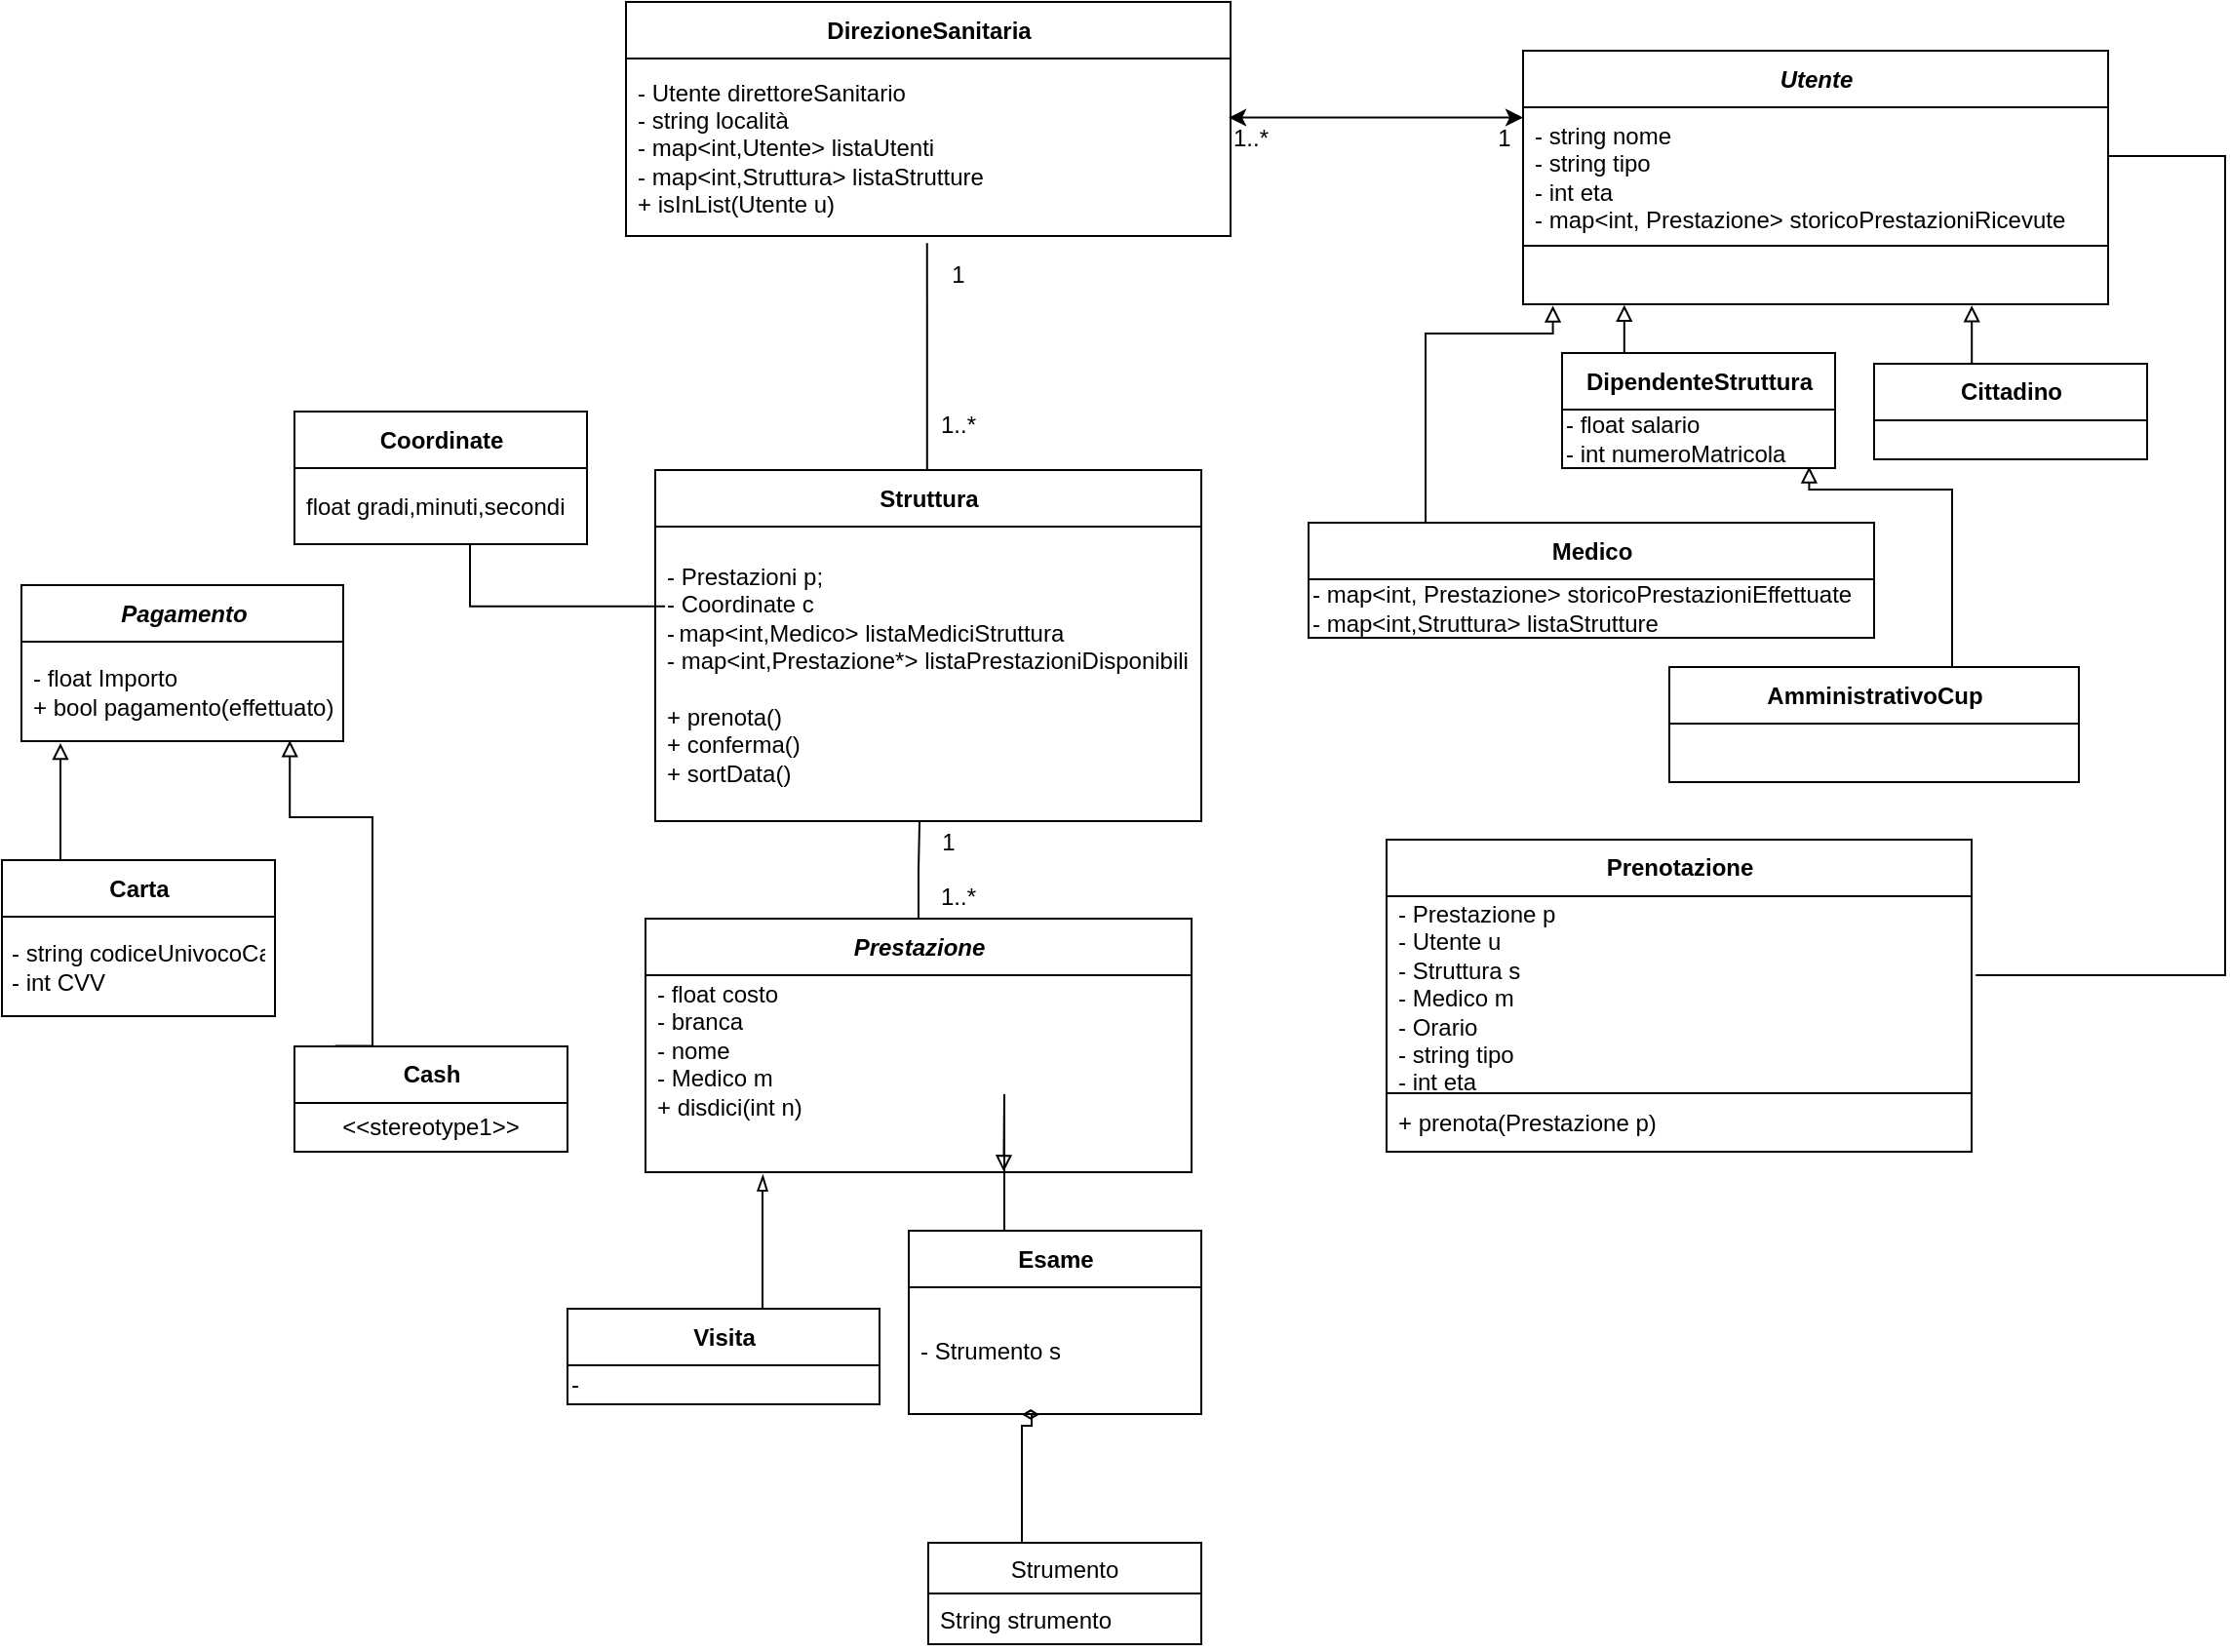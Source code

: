 <mxfile version="14.7.0" type="device"><diagram id="ZbqxfJE0CXht11YG2RGF" name="Page-1"><mxGraphModel dx="854" dy="752" grid="1" gridSize="10" guides="1" tooltips="1" connect="1" arrows="1" fold="1" page="1" pageScale="1" pageWidth="1169" pageHeight="827" math="0" shadow="0"><root><mxCell id="0"/><mxCell id="1" parent="0"/><mxCell id="COoN39Nkrj3tH6-IiN7S-1" value="&lt;i&gt;Prestazione&lt;/i&gt;" style="swimlane;fontStyle=1;align=center;verticalAlign=middle;childLayout=stackLayout;horizontal=1;startSize=29;horizontalStack=0;resizeParent=1;resizeParentMax=0;resizeLast=0;collapsible=0;marginBottom=0;html=1;" parent="1" vertex="1"><mxGeometry x="340" y="480" width="280" height="130" as="geometry"/></mxCell><mxCell id="COoN39Nkrj3tH6-IiN7S-2" value="&lt;div&gt;&lt;span&gt;- float costo&lt;/span&gt;&lt;/div&gt;&lt;span&gt;&lt;div&gt;&lt;span&gt;- branca&lt;/span&gt;&lt;/div&gt;&lt;/span&gt;&lt;span&gt;&lt;div&gt;&lt;span&gt;- nome&lt;/span&gt;&lt;/div&gt;&lt;div&gt;&lt;span&gt;- Medico m&lt;/span&gt;&lt;/div&gt;&lt;/span&gt;&lt;div&gt;&lt;span&gt;+ disdici(int n)&lt;/span&gt;&lt;/div&gt;&lt;div&gt;&lt;span&gt;&lt;br&gt;&lt;/span&gt;&lt;/div&gt;&lt;div&gt;&lt;br&gt;&lt;/div&gt;&lt;div&gt;&lt;br&gt;&lt;/div&gt;" style="text;html=1;strokeColor=none;fillColor=none;align=left;verticalAlign=middle;spacingLeft=4;spacingRight=4;overflow=hidden;rotatable=0;points=[[0,0.5],[1,0.5]];portConstraint=eastwest;" parent="COoN39Nkrj3tH6-IiN7S-1" vertex="1"><mxGeometry y="29" width="280" height="101" as="geometry"/></mxCell><mxCell id="COoN39Nkrj3tH6-IiN7S-23" style="edgeStyle=orthogonalEdgeStyle;rounded=0;orthogonalLoop=1;jettySize=auto;html=1;endArrow=blockThin;endFill=0;entryX=0.215;entryY=1.013;entryDx=0;entryDy=0;entryPerimeter=0;" parent="1" source="COoN39Nkrj3tH6-IiN7S-4" target="COoN39Nkrj3tH6-IiN7S-2" edge="1"><mxGeometry relative="1" as="geometry"><mxPoint x="430" y="590" as="targetPoint"/><Array as="points"><mxPoint x="400" y="620"/><mxPoint x="400" y="620"/></Array></mxGeometry></mxCell><mxCell id="COoN39Nkrj3tH6-IiN7S-4" value="Visita" style="swimlane;fontStyle=1;align=center;verticalAlign=middle;childLayout=stackLayout;horizontal=1;startSize=29;horizontalStack=0;resizeParent=1;resizeParentMax=0;resizeLast=0;collapsible=0;marginBottom=0;html=1;" parent="1" vertex="1"><mxGeometry x="300" y="680" width="160" height="49" as="geometry"/></mxCell><mxCell id="NO5PQ8ruioSLU4tX8f1T-17" value="-" style="text;html=1;align=left;verticalAlign=middle;resizable=0;points=[];autosize=1;strokeColor=none;" parent="COoN39Nkrj3tH6-IiN7S-4" vertex="1"><mxGeometry y="29" width="160" height="20" as="geometry"/></mxCell><mxCell id="COoN39Nkrj3tH6-IiN7S-24" style="edgeStyle=orthogonalEdgeStyle;rounded=0;orthogonalLoop=1;jettySize=auto;html=1;endArrow=block;endFill=0;entryX=0.656;entryY=0.997;entryDx=0;entryDy=0;entryPerimeter=0;" parent="1" source="COoN39Nkrj3tH6-IiN7S-7" target="COoN39Nkrj3tH6-IiN7S-2" edge="1"><mxGeometry relative="1" as="geometry"><mxPoint x="540" y="570" as="targetPoint"/><Array as="points"><mxPoint x="524" y="570"/><mxPoint x="524" y="570"/></Array></mxGeometry></mxCell><mxCell id="COoN39Nkrj3tH6-IiN7S-7" value="Esame" style="swimlane;fontStyle=1;align=center;verticalAlign=middle;childLayout=stackLayout;horizontal=1;startSize=29;horizontalStack=0;resizeParent=1;resizeParentMax=0;resizeLast=0;collapsible=0;marginBottom=0;html=1;" parent="1" vertex="1"><mxGeometry x="475" y="640" width="150" height="94" as="geometry"/></mxCell><mxCell id="COoN39Nkrj3tH6-IiN7S-9" value="- Strumento s" style="text;html=1;strokeColor=none;fillColor=none;align=left;verticalAlign=middle;spacingLeft=4;spacingRight=4;overflow=hidden;rotatable=0;points=[[0,0.5],[1,0.5]];portConstraint=eastwest;" parent="COoN39Nkrj3tH6-IiN7S-7" vertex="1"><mxGeometry y="29" width="150" height="65" as="geometry"/></mxCell><mxCell id="COoN39Nkrj3tH6-IiN7S-13" value="DirezioneSanitaria" style="swimlane;fontStyle=1;align=center;verticalAlign=middle;childLayout=stackLayout;horizontal=1;startSize=29;horizontalStack=0;resizeParent=1;resizeParentMax=0;resizeLast=0;collapsible=0;marginBottom=0;html=1;" parent="1" vertex="1"><mxGeometry x="330" y="10" width="310" height="120" as="geometry"/></mxCell><mxCell id="COoN39Nkrj3tH6-IiN7S-15" value="- Utente direttoreSanitario&lt;br&gt;- string località&lt;br&gt;- map&amp;lt;int,Utente&amp;gt; listaUtenti&lt;br&gt;- map&amp;lt;int,Struttura&amp;gt; listaStrutture&lt;br&gt;+ isInList(Utente u)" style="text;html=1;strokeColor=none;fillColor=none;align=left;verticalAlign=middle;spacingLeft=4;spacingRight=4;overflow=hidden;rotatable=0;points=[[0,0.5],[1,0.5]];portConstraint=eastwest;" parent="COoN39Nkrj3tH6-IiN7S-13" vertex="1"><mxGeometry y="29" width="310" height="91" as="geometry"/></mxCell><mxCell id="COoN39Nkrj3tH6-IiN7S-16" value="Struttura" style="swimlane;fontStyle=1;align=center;verticalAlign=middle;childLayout=stackLayout;horizontal=1;startSize=29;horizontalStack=0;resizeParent=1;resizeParentMax=0;resizeLast=0;collapsible=0;marginBottom=0;html=1;" parent="1" vertex="1"><mxGeometry x="345" y="250" width="280" height="180" as="geometry"/></mxCell><mxCell id="COoN39Nkrj3tH6-IiN7S-18" value="- Prestazioni p;&lt;br&gt;- Coordinate c&lt;br&gt;-&lt;span style=&quot;font-size: 8px&quot;&gt;&amp;nbsp;&lt;/span&gt;&lt;font style=&quot;font-size: 12px&quot;&gt;map&amp;lt;int,Medico&amp;gt; listaMediciStruttura&lt;/font&gt;&lt;br&gt;- map&amp;lt;int,Prestazione*&amp;gt; listaPrestazioniDisponibili&lt;br&gt;&lt;br&gt;+ prenota()&lt;br&gt;+ conferma()&lt;br&gt;+ sortData()" style="text;html=1;strokeColor=none;fillColor=none;align=left;verticalAlign=middle;spacingLeft=4;spacingRight=4;overflow=hidden;rotatable=0;points=[[0,0.5],[1,0.5]];portConstraint=eastwest;" parent="COoN39Nkrj3tH6-IiN7S-16" vertex="1"><mxGeometry y="29" width="280" height="151" as="geometry"/></mxCell><mxCell id="COoN39Nkrj3tH6-IiN7S-19" value="&lt;i&gt;Utente&lt;/i&gt;" style="swimlane;fontStyle=1;align=center;verticalAlign=middle;childLayout=stackLayout;horizontal=1;startSize=29;horizontalStack=0;resizeParent=1;resizeParentMax=0;resizeLast=0;collapsible=0;marginBottom=0;html=1;" parent="1" vertex="1"><mxGeometry x="790" y="35" width="300" height="130" as="geometry"/></mxCell><mxCell id="COoN39Nkrj3tH6-IiN7S-20" value="- string nome&lt;br&gt;- string tipo&lt;br&gt;- int eta&lt;br&gt;-&amp;nbsp;&lt;span style=&quot;text-align: center&quot;&gt;&lt;font style=&quot;font-size: 12px&quot;&gt;map&amp;lt;int, Prestazione&amp;gt; storicoPrestazioniRicevute&lt;br&gt;&lt;/font&gt;&lt;/span&gt;" style="text;html=1;strokeColor=none;fillColor=none;align=left;verticalAlign=middle;spacingLeft=4;spacingRight=4;overflow=hidden;rotatable=0;points=[[0,0.5],[1,0.5]];portConstraint=eastwest;" parent="COoN39Nkrj3tH6-IiN7S-19" vertex="1"><mxGeometry y="29" width="300" height="71" as="geometry"/></mxCell><mxCell id="COoN39Nkrj3tH6-IiN7S-21" value="" style="text;html=1;fillColor=none;align=left;verticalAlign=middle;spacingLeft=4;spacingRight=4;overflow=hidden;rotatable=0;points=[[0,0.5],[1,0.5]];portConstraint=eastwest;strokeColor=#000000;" parent="COoN39Nkrj3tH6-IiN7S-19" vertex="1"><mxGeometry y="100" width="300" height="30" as="geometry"/></mxCell><mxCell id="COoN39Nkrj3tH6-IiN7S-41" value="" style="group" parent="1" vertex="1" connectable="0"><mxGeometry x="485" y="140" width="30" height="100" as="geometry"/></mxCell><mxCell id="COoN39Nkrj3tH6-IiN7S-27" style="edgeStyle=orthogonalEdgeStyle;rounded=0;orthogonalLoop=1;jettySize=auto;html=1;entryX=0.498;entryY=1.04;entryDx=0;entryDy=0;entryPerimeter=0;endArrow=none;endFill=0;" parent="COoN39Nkrj3tH6-IiN7S-41" source="COoN39Nkrj3tH6-IiN7S-16" target="COoN39Nkrj3tH6-IiN7S-15" edge="1"><mxGeometry relative="1" as="geometry"><Array as="points"><mxPoint y="26.744"/></Array></mxGeometry></mxCell><mxCell id="COoN39Nkrj3tH6-IiN7S-28" value="1" style="text;html=1;align=center;verticalAlign=middle;resizable=0;points=[];autosize=1;strokeColor=none;" parent="COoN39Nkrj3tH6-IiN7S-41" vertex="1"><mxGeometry x="5" width="20" height="20" as="geometry"/></mxCell><mxCell id="COoN39Nkrj3tH6-IiN7S-29" value="1..*" style="text;html=1;align=center;verticalAlign=middle;resizable=0;points=[];autosize=1;strokeColor=none;" parent="COoN39Nkrj3tH6-IiN7S-41" vertex="1"><mxGeometry y="76.744" width="30" height="20" as="geometry"/></mxCell><mxCell id="COoN39Nkrj3tH6-IiN7S-42" value="" style="group" parent="1" vertex="1" connectable="0"><mxGeometry x="485" y="400" width="35" height="70" as="geometry"/></mxCell><mxCell id="COoN39Nkrj3tH6-IiN7S-25" style="edgeStyle=orthogonalEdgeStyle;rounded=0;orthogonalLoop=1;jettySize=auto;html=1;entryX=0.484;entryY=1.001;entryDx=0;entryDy=0;entryPerimeter=0;endArrow=none;endFill=0;" parent="COoN39Nkrj3tH6-IiN7S-42" source="COoN39Nkrj3tH6-IiN7S-1" target="COoN39Nkrj3tH6-IiN7S-18" edge="1"><mxGeometry relative="1" as="geometry"><Array as="points"/></mxGeometry></mxCell><mxCell id="COoN39Nkrj3tH6-IiN7S-30" value="1" style="text;html=1;align=center;verticalAlign=middle;resizable=0;points=[];autosize=1;strokeColor=none;" parent="COoN39Nkrj3tH6-IiN7S-42" vertex="1"><mxGeometry x="0.003" y="31.234" width="20" height="20" as="geometry"/></mxCell><mxCell id="COoN39Nkrj3tH6-IiN7S-31" value="1..*" style="text;html=1;align=center;verticalAlign=middle;resizable=0;points=[];autosize=1;strokeColor=none;" parent="COoN39Nkrj3tH6-IiN7S-42" vertex="1"><mxGeometry y="59.231" width="30" height="20" as="geometry"/></mxCell><mxCell id="COoN39Nkrj3tH6-IiN7S-46" style="edgeStyle=orthogonalEdgeStyle;rounded=0;orthogonalLoop=1;jettySize=auto;html=1;endArrow=none;endFill=0;entryX=0.018;entryY=0.271;entryDx=0;entryDy=0;entryPerimeter=0;" parent="1" source="COoN39Nkrj3tH6-IiN7S-43" target="COoN39Nkrj3tH6-IiN7S-18" edge="1"><mxGeometry relative="1" as="geometry"><Array as="points"><mxPoint x="250" y="320"/></Array></mxGeometry></mxCell><mxCell id="COoN39Nkrj3tH6-IiN7S-43" value="Coordinate" style="swimlane;fontStyle=1;align=center;verticalAlign=middle;childLayout=stackLayout;horizontal=1;startSize=29;horizontalStack=0;resizeParent=1;resizeParentMax=0;resizeLast=0;collapsible=0;marginBottom=0;html=1;" parent="1" vertex="1"><mxGeometry x="160" y="220" width="150" height="68" as="geometry"/></mxCell><mxCell id="COoN39Nkrj3tH6-IiN7S-45" value="float gradi,minuti,secondi" style="text;html=1;strokeColor=none;fillColor=none;align=left;verticalAlign=middle;spacingLeft=4;spacingRight=4;overflow=hidden;rotatable=0;points=[[0,0.5],[1,0.5]];portConstraint=eastwest;" parent="COoN39Nkrj3tH6-IiN7S-43" vertex="1"><mxGeometry y="29" width="150" height="39" as="geometry"/></mxCell><mxCell id="9C0jllf9pB3jT8Fe2itT-3" style="edgeStyle=orthogonalEdgeStyle;rounded=0;orthogonalLoop=1;jettySize=auto;html=1;entryX=0.173;entryY=1.013;entryDx=0;entryDy=0;entryPerimeter=0;endArrow=block;endFill=0;" parent="1" source="COoN39Nkrj3tH6-IiN7S-47" target="COoN39Nkrj3tH6-IiN7S-21" edge="1"><mxGeometry relative="1" as="geometry"><Array as="points"><mxPoint x="842" y="200"/><mxPoint x="842" y="200"/></Array></mxGeometry></mxCell><mxCell id="COoN39Nkrj3tH6-IiN7S-47" value="DipendenteStruttura" style="swimlane;fontStyle=1;align=center;verticalAlign=middle;childLayout=stackLayout;horizontal=1;startSize=29;horizontalStack=0;resizeParent=1;resizeParentMax=0;resizeLast=0;collapsible=0;marginBottom=0;html=1;" parent="1" vertex="1"><mxGeometry x="810" y="190" width="140" height="59" as="geometry"/></mxCell><mxCell id="COoN39Nkrj3tH6-IiN7S-55" value="- float salario&lt;br&gt;- int numeroMatricola" style="text;html=1;align=left;verticalAlign=middle;resizable=0;points=[];autosize=1;strokeColor=none;" parent="COoN39Nkrj3tH6-IiN7S-47" vertex="1"><mxGeometry y="29" width="140" height="30" as="geometry"/></mxCell><mxCell id="COoN39Nkrj3tH6-IiN7S-54" style="edgeStyle=orthogonalEdgeStyle;rounded=0;orthogonalLoop=1;jettySize=auto;html=1;endArrow=block;endFill=0;entryX=0.767;entryY=1.022;entryDx=0;entryDy=0;entryPerimeter=0;" parent="1" source="COoN39Nkrj3tH6-IiN7S-50" target="COoN39Nkrj3tH6-IiN7S-21" edge="1"><mxGeometry relative="1" as="geometry"><mxPoint x="1000" y="160" as="targetPoint"/><Array as="points"><mxPoint x="1020" y="175"/></Array></mxGeometry></mxCell><mxCell id="COoN39Nkrj3tH6-IiN7S-50" value="Cittadino" style="swimlane;fontStyle=1;align=center;verticalAlign=middle;childLayout=stackLayout;horizontal=1;startSize=29;horizontalStack=0;resizeParent=1;resizeParentMax=0;resizeLast=0;collapsible=0;marginBottom=0;html=1;" parent="1" vertex="1"><mxGeometry x="970" y="195.5" width="140" height="49" as="geometry"/></mxCell><mxCell id="COoN39Nkrj3tH6-IiN7S-58" value="&lt;font style=&quot;font-size: 8px&quot;&gt;&lt;br&gt;&lt;/font&gt;" style="text;html=1;align=center;verticalAlign=middle;resizable=0;points=[];autosize=1;strokeColor=none;" parent="COoN39Nkrj3tH6-IiN7S-50" vertex="1"><mxGeometry y="29" width="140" height="20" as="geometry"/></mxCell><mxCell id="9C0jllf9pB3jT8Fe2itT-4" style="edgeStyle=orthogonalEdgeStyle;rounded=0;orthogonalLoop=1;jettySize=auto;html=1;entryX=0.051;entryY=1.024;entryDx=0;entryDy=0;entryPerimeter=0;endArrow=block;endFill=0;" parent="1" source="COoN39Nkrj3tH6-IiN7S-56" target="COoN39Nkrj3tH6-IiN7S-21" edge="1"><mxGeometry relative="1" as="geometry"><Array as="points"><mxPoint x="740" y="180"/><mxPoint x="805" y="180"/></Array></mxGeometry></mxCell><mxCell id="COoN39Nkrj3tH6-IiN7S-56" value="Medico" style="swimlane;fontStyle=1;align=center;verticalAlign=middle;childLayout=stackLayout;horizontal=1;startSize=29;horizontalStack=0;resizeParent=1;resizeParentMax=0;resizeLast=0;collapsible=0;marginBottom=0;html=1;" parent="1" vertex="1"><mxGeometry x="680" y="277" width="290" height="59" as="geometry"/></mxCell><mxCell id="COoN39Nkrj3tH6-IiN7S-59" value="&lt;span&gt;- map&amp;lt;int, Prestazione&amp;gt; storicoPrestazioniEffettuate&lt;br&gt;- map&amp;lt;int,Struttura&amp;gt; listaStrutture&lt;br&gt;&lt;/span&gt;" style="text;html=1;align=left;verticalAlign=middle;resizable=0;points=[];autosize=1;strokeColor=none;" parent="COoN39Nkrj3tH6-IiN7S-56" vertex="1"><mxGeometry y="29" width="290" height="30" as="geometry"/></mxCell><mxCell id="NO5PQ8ruioSLU4tX8f1T-6" style="edgeStyle=orthogonalEdgeStyle;rounded=0;orthogonalLoop=1;jettySize=auto;html=1;startArrow=none;startFill=0;endArrow=block;endFill=0;entryX=0.905;entryY=0.975;entryDx=0;entryDy=0;entryPerimeter=0;" parent="1" source="COoN39Nkrj3tH6-IiN7S-60" target="COoN39Nkrj3tH6-IiN7S-55" edge="1"><mxGeometry relative="1" as="geometry"><mxPoint x="1055" y="262" as="targetPoint"/><Array as="points"><mxPoint x="1010" y="260"/><mxPoint x="937" y="260"/></Array></mxGeometry></mxCell><mxCell id="COoN39Nkrj3tH6-IiN7S-60" value="AmministrativoCup" style="swimlane;fontStyle=1;align=center;verticalAlign=middle;childLayout=stackLayout;horizontal=1;startSize=29;horizontalStack=0;resizeParent=1;resizeParentMax=0;resizeLast=0;collapsible=0;marginBottom=0;html=1;" parent="1" vertex="1"><mxGeometry x="865" y="351" width="210" height="59" as="geometry"/></mxCell><mxCell id="COoN39Nkrj3tH6-IiN7S-63" value="&lt;i&gt;Pagamento&lt;/i&gt;" style="swimlane;fontStyle=1;align=center;verticalAlign=middle;childLayout=stackLayout;horizontal=1;startSize=29;horizontalStack=0;resizeParent=1;resizeParentMax=0;resizeLast=0;collapsible=0;marginBottom=0;html=1;strokeColor=#000000;" parent="1" vertex="1"><mxGeometry x="20" y="309" width="165" height="80" as="geometry"/></mxCell><mxCell id="COoN39Nkrj3tH6-IiN7S-64" value="- float Importo&lt;br&gt;+ bool pagamento(effettuato)" style="text;html=1;strokeColor=none;fillColor=none;align=left;verticalAlign=middle;spacingLeft=4;spacingRight=4;overflow=hidden;rotatable=0;points=[[0,0.5],[1,0.5]];portConstraint=eastwest;" parent="COoN39Nkrj3tH6-IiN7S-63" vertex="1"><mxGeometry y="29" width="165" height="51" as="geometry"/></mxCell><mxCell id="COoN39Nkrj3tH6-IiN7S-70" style="edgeStyle=orthogonalEdgeStyle;rounded=0;orthogonalLoop=1;jettySize=auto;html=1;endArrow=block;endFill=0;exitX=0.25;exitY=0;exitDx=0;exitDy=0;" parent="1" source="COoN39Nkrj3tH6-IiN7S-68" edge="1"><mxGeometry relative="1" as="geometry"><Array as="points"><mxPoint x="40" y="450"/><mxPoint x="40" y="390"/></Array><mxPoint x="53.66" y="424" as="sourcePoint"/><mxPoint x="40" y="390" as="targetPoint"/></mxGeometry></mxCell><mxCell id="COoN39Nkrj3tH6-IiN7S-66" value="Cash" style="swimlane;fontStyle=1;align=center;verticalAlign=middle;childLayout=stackLayout;horizontal=1;startSize=29;horizontalStack=0;resizeParent=1;resizeParentMax=0;resizeLast=0;collapsible=0;marginBottom=0;html=1;strokeColor=#000000;" parent="1" vertex="1"><mxGeometry x="160" y="545.5" width="140" height="54" as="geometry"/></mxCell><mxCell id="COoN39Nkrj3tH6-IiN7S-67" value="&amp;lt;&amp;lt;stereotype1&amp;gt;&amp;gt;" style="text;html=1;strokeColor=none;fillColor=none;align=center;verticalAlign=middle;spacingLeft=4;spacingRight=4;overflow=hidden;rotatable=0;points=[[0,0.5],[1,0.5]];portConstraint=eastwest;" parent="COoN39Nkrj3tH6-IiN7S-66" vertex="1"><mxGeometry y="29" width="140" height="25" as="geometry"/></mxCell><mxCell id="COoN39Nkrj3tH6-IiN7S-71" style="edgeStyle=orthogonalEdgeStyle;rounded=0;orthogonalLoop=1;jettySize=auto;html=1;endArrow=block;endFill=0;entryX=0.834;entryY=0.993;entryDx=0;entryDy=0;entryPerimeter=0;exitX=0.149;exitY=-0.005;exitDx=0;exitDy=0;exitPerimeter=0;" parent="1" source="COoN39Nkrj3tH6-IiN7S-66" target="COoN39Nkrj3tH6-IiN7S-64" edge="1"><mxGeometry relative="1" as="geometry"><mxPoint x="135" y="416" as="targetPoint"/><Array as="points"><mxPoint x="200" y="545"/><mxPoint x="200" y="428"/><mxPoint x="158" y="428"/></Array></mxGeometry></mxCell><mxCell id="COoN39Nkrj3tH6-IiN7S-68" value="Carta" style="swimlane;fontStyle=1;align=center;verticalAlign=middle;childLayout=stackLayout;horizontal=1;startSize=29;horizontalStack=0;resizeParent=1;resizeParentMax=0;resizeLast=0;collapsible=0;marginBottom=0;html=1;strokeColor=#000000;" parent="1" vertex="1"><mxGeometry x="10" y="450" width="140" height="80" as="geometry"/></mxCell><mxCell id="COoN39Nkrj3tH6-IiN7S-69" value="- string codiceUnivocoCarta()&lt;br&gt;&lt;div style=&quot;text-align: left&quot;&gt;&lt;span&gt;- int CVV&lt;/span&gt;&lt;/div&gt;" style="text;html=1;strokeColor=none;fillColor=none;align=center;verticalAlign=middle;spacingLeft=4;spacingRight=4;overflow=hidden;rotatable=0;points=[[0,0.5],[1,0.5]];portConstraint=eastwest;" parent="COoN39Nkrj3tH6-IiN7S-68" vertex="1"><mxGeometry y="29" width="140" height="51" as="geometry"/></mxCell><mxCell id="NO5PQ8ruioSLU4tX8f1T-5" style="edgeStyle=orthogonalEdgeStyle;rounded=0;orthogonalLoop=1;jettySize=auto;html=1;startArrow=classic;startFill=1;entryX=0.997;entryY=0.333;entryDx=0;entryDy=0;entryPerimeter=0;" parent="1" source="COoN39Nkrj3tH6-IiN7S-20" target="COoN39Nkrj3tH6-IiN7S-15" edge="1"><mxGeometry relative="1" as="geometry"><mxPoint x="720" y="130" as="targetPoint"/><Array as="points"><mxPoint x="715" y="69"/></Array></mxGeometry></mxCell><mxCell id="NO5PQ8ruioSLU4tX8f1T-7" value="Prenotazione" style="swimlane;fontStyle=1;align=center;verticalAlign=middle;childLayout=stackLayout;horizontal=1;startSize=29;horizontalStack=0;resizeParent=1;resizeParentMax=0;resizeLast=0;collapsible=0;marginBottom=0;html=1;" parent="1" vertex="1"><mxGeometry x="720" y="439.5" width="300" height="160" as="geometry"/></mxCell><mxCell id="NO5PQ8ruioSLU4tX8f1T-8" value="- Prestazione p&lt;br&gt;- Utente u&lt;br&gt;- Struttura s&lt;br&gt;- Medico m&lt;br&gt;- Orario&lt;br&gt;- string tipo&lt;br&gt;- int eta&lt;br&gt;-&amp;nbsp;&lt;span style=&quot;text-align: center&quot;&gt;&lt;font style=&quot;font-size: 12px&quot;&gt;map&amp;lt;int, Prestazione&amp;gt; storicoPrestazioniRicevute&lt;br&gt;&lt;/font&gt;&lt;/span&gt;" style="text;html=1;strokeColor=none;fillColor=none;align=left;verticalAlign=middle;spacingLeft=4;spacingRight=4;overflow=hidden;rotatable=0;points=[[0,0.5],[1,0.5]];portConstraint=eastwest;" parent="NO5PQ8ruioSLU4tX8f1T-7" vertex="1"><mxGeometry y="29" width="300" height="101" as="geometry"/></mxCell><mxCell id="NO5PQ8ruioSLU4tX8f1T-9" value="+ prenota(Prestazione p)" style="text;html=1;fillColor=none;align=left;verticalAlign=middle;spacingLeft=4;spacingRight=4;overflow=hidden;rotatable=0;points=[[0,0.5],[1,0.5]];portConstraint=eastwest;strokeColor=#000000;" parent="NO5PQ8ruioSLU4tX8f1T-7" vertex="1"><mxGeometry y="130" width="300" height="30" as="geometry"/></mxCell><mxCell id="NO5PQ8ruioSLU4tX8f1T-10" style="edgeStyle=orthogonalEdgeStyle;rounded=0;orthogonalLoop=1;jettySize=auto;html=1;entryX=1;entryY=0.423;entryDx=0;entryDy=0;entryPerimeter=0;startArrow=none;startFill=0;endArrow=none;endFill=0;exitX=1.007;exitY=0.401;exitDx=0;exitDy=0;exitPerimeter=0;" parent="1" source="NO5PQ8ruioSLU4tX8f1T-8" target="COoN39Nkrj3tH6-IiN7S-20" edge="1"><mxGeometry relative="1" as="geometry"><Array as="points"><mxPoint x="1150" y="509"/><mxPoint x="1150" y="89"/><mxPoint x="1090" y="89"/></Array></mxGeometry></mxCell><mxCell id="NO5PQ8ruioSLU4tX8f1T-15" style="edgeStyle=orthogonalEdgeStyle;rounded=0;orthogonalLoop=1;jettySize=auto;html=1;startArrow=none;startFill=0;endArrow=diamondThin;endFill=0;entryX=0.387;entryY=1.003;entryDx=0;entryDy=0;entryPerimeter=0;" parent="1" source="NO5PQ8ruioSLU4tX8f1T-11" target="COoN39Nkrj3tH6-IiN7S-9" edge="1"><mxGeometry relative="1" as="geometry"><mxPoint x="540" y="684" as="targetPoint"/><Array as="points"><mxPoint x="533" y="740"/><mxPoint x="538" y="740"/><mxPoint x="538" y="734"/></Array></mxGeometry></mxCell><mxCell id="NO5PQ8ruioSLU4tX8f1T-11" value="Strumento" style="swimlane;fontStyle=0;childLayout=stackLayout;horizontal=1;startSize=26;horizontalStack=0;resizeParent=1;resizeParentMax=0;resizeLast=0;collapsible=1;marginBottom=0;" parent="1" vertex="1"><mxGeometry x="485" y="800" width="140" height="52" as="geometry"/></mxCell><mxCell id="NO5PQ8ruioSLU4tX8f1T-12" value="String strumento" style="text;strokeColor=none;fillColor=none;align=left;verticalAlign=top;spacingLeft=4;spacingRight=4;overflow=hidden;rotatable=0;points=[[0,0.5],[1,0.5]];portConstraint=eastwest;" parent="NO5PQ8ruioSLU4tX8f1T-11" vertex="1"><mxGeometry y="26" width="140" height="26" as="geometry"/></mxCell><mxCell id="NO5PQ8ruioSLU4tX8f1T-18" value="1..*" style="text;html=1;align=center;verticalAlign=middle;resizable=0;points=[];autosize=1;strokeColor=none;" parent="1" vertex="1"><mxGeometry x="635" y="70" width="30" height="20" as="geometry"/></mxCell><mxCell id="NO5PQ8ruioSLU4tX8f1T-19" value="1" style="text;html=1;align=center;verticalAlign=middle;resizable=0;points=[];autosize=1;strokeColor=none;" parent="1" vertex="1"><mxGeometry x="770" y="70" width="20" height="20" as="geometry"/></mxCell></root></mxGraphModel></diagram></mxfile>